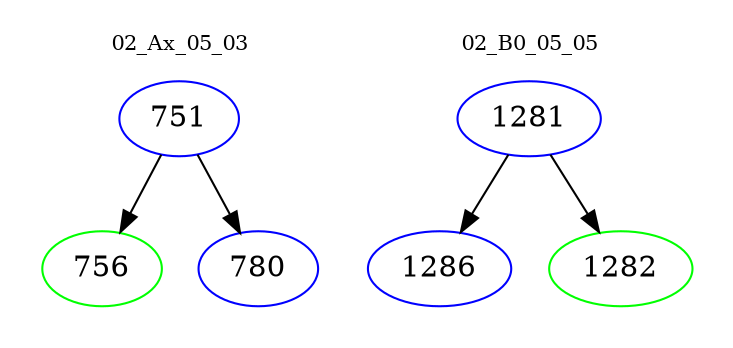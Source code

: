 digraph{
subgraph cluster_0 {
color = white
label = "02_Ax_05_03";
fontsize=10;
T0_751 [label="751", color="blue"]
T0_751 -> T0_756 [color="black"]
T0_756 [label="756", color="green"]
T0_751 -> T0_780 [color="black"]
T0_780 [label="780", color="blue"]
}
subgraph cluster_1 {
color = white
label = "02_B0_05_05";
fontsize=10;
T1_1281 [label="1281", color="blue"]
T1_1281 -> T1_1286 [color="black"]
T1_1286 [label="1286", color="blue"]
T1_1281 -> T1_1282 [color="black"]
T1_1282 [label="1282", color="green"]
}
}
